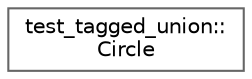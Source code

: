 digraph "类继承关系图"
{
 // LATEX_PDF_SIZE
  bgcolor="transparent";
  edge [fontname=Helvetica,fontsize=10,labelfontname=Helvetica,labelfontsize=10];
  node [fontname=Helvetica,fontsize=10,shape=box,height=0.2,width=0.4];
  rankdir="LR";
  Node0 [id="Node000000",label="test_tagged_union::\lCircle",height=0.2,width=0.4,color="grey40", fillcolor="white", style="filled",URL="$structtest__tagged__union_1_1_circle.html",tooltip=" "];
}
